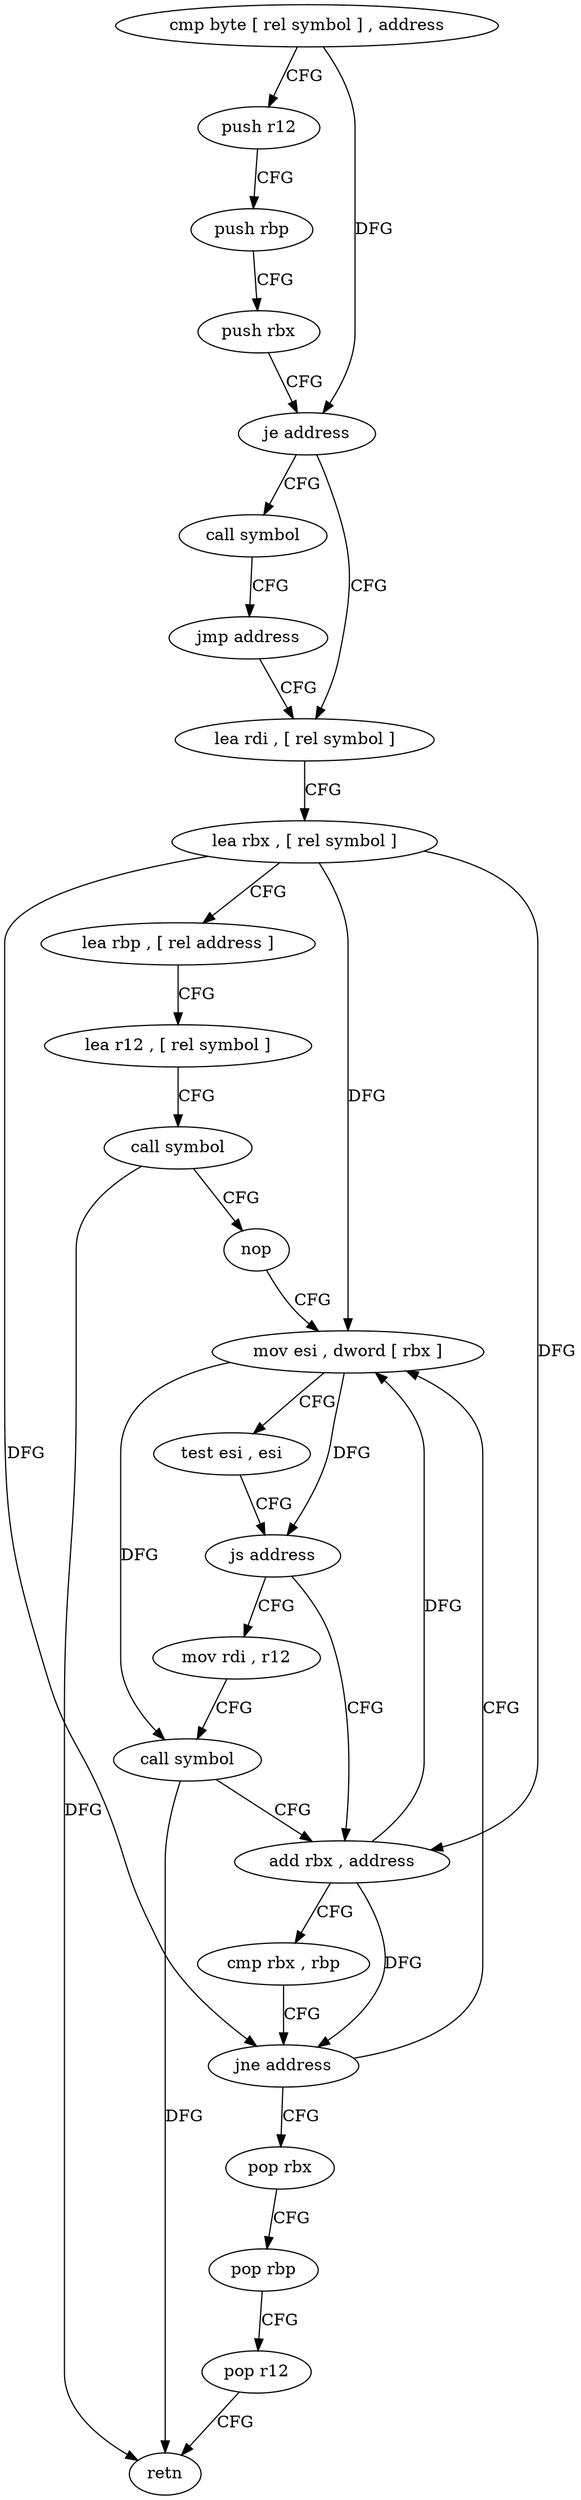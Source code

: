 digraph "func" {
"169424" [label = "cmp byte [ rel symbol ] , address" ]
"169431" [label = "push r12" ]
"169433" [label = "push rbp" ]
"169434" [label = "push rbx" ]
"169435" [label = "je address" ]
"169504" [label = "call symbol" ]
"169437" [label = "lea rdi , [ rel symbol ]" ]
"169509" [label = "jmp address" ]
"169444" [label = "lea rbx , [ rel symbol ]" ]
"169451" [label = "lea rbp , [ rel address ]" ]
"169458" [label = "lea r12 , [ rel symbol ]" ]
"169465" [label = "call symbol" ]
"169470" [label = "nop" ]
"169472" [label = "mov esi , dword [ rbx ]" ]
"169486" [label = "add rbx , address" ]
"169490" [label = "cmp rbx , rbp" ]
"169493" [label = "jne address" ]
"169495" [label = "pop rbx" ]
"169478" [label = "mov rdi , r12" ]
"169481" [label = "call symbol" ]
"169474" [label = "test esi , esi" ]
"169476" [label = "js address" ]
"169496" [label = "pop rbp" ]
"169497" [label = "pop r12" ]
"169499" [label = "retn" ]
"169424" -> "169431" [ label = "CFG" ]
"169424" -> "169435" [ label = "DFG" ]
"169431" -> "169433" [ label = "CFG" ]
"169433" -> "169434" [ label = "CFG" ]
"169434" -> "169435" [ label = "CFG" ]
"169435" -> "169504" [ label = "CFG" ]
"169435" -> "169437" [ label = "CFG" ]
"169504" -> "169509" [ label = "CFG" ]
"169437" -> "169444" [ label = "CFG" ]
"169509" -> "169437" [ label = "CFG" ]
"169444" -> "169451" [ label = "CFG" ]
"169444" -> "169472" [ label = "DFG" ]
"169444" -> "169486" [ label = "DFG" ]
"169444" -> "169493" [ label = "DFG" ]
"169451" -> "169458" [ label = "CFG" ]
"169458" -> "169465" [ label = "CFG" ]
"169465" -> "169470" [ label = "CFG" ]
"169465" -> "169499" [ label = "DFG" ]
"169470" -> "169472" [ label = "CFG" ]
"169472" -> "169474" [ label = "CFG" ]
"169472" -> "169476" [ label = "DFG" ]
"169472" -> "169481" [ label = "DFG" ]
"169486" -> "169490" [ label = "CFG" ]
"169486" -> "169472" [ label = "DFG" ]
"169486" -> "169493" [ label = "DFG" ]
"169490" -> "169493" [ label = "CFG" ]
"169493" -> "169472" [ label = "CFG" ]
"169493" -> "169495" [ label = "CFG" ]
"169495" -> "169496" [ label = "CFG" ]
"169478" -> "169481" [ label = "CFG" ]
"169481" -> "169486" [ label = "CFG" ]
"169481" -> "169499" [ label = "DFG" ]
"169474" -> "169476" [ label = "CFG" ]
"169476" -> "169486" [ label = "CFG" ]
"169476" -> "169478" [ label = "CFG" ]
"169496" -> "169497" [ label = "CFG" ]
"169497" -> "169499" [ label = "CFG" ]
}
